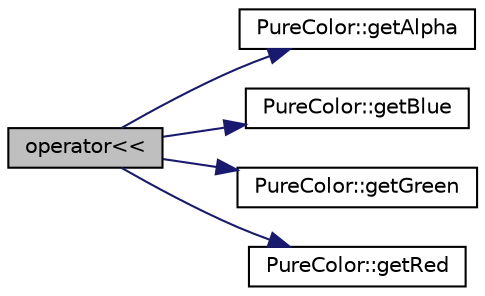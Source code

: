 digraph "operator&lt;&lt;"
{
 // LATEX_PDF_SIZE
  edge [fontname="Helvetica",fontsize="10",labelfontname="Helvetica",labelfontsize="10"];
  node [fontname="Helvetica",fontsize="10",shape=record];
  rankdir="LR";
  Node1 [label="operator\<\<",height=0.2,width=0.4,color="black", fillcolor="grey75", style="filled", fontcolor="black",tooltip="Write to stream operator."];
  Node1 -> Node2 [color="midnightblue",fontsize="10",style="solid",fontname="Helvetica"];
  Node2 [label="PureColor::getAlpha",height=0.2,width=0.4,color="black", fillcolor="white", style="filled",URL="$class_pure_color.html#a148fcb5182671c5f4c6240e28d44f92c",tooltip="Gets alpha component."];
  Node1 -> Node3 [color="midnightblue",fontsize="10",style="solid",fontname="Helvetica"];
  Node3 [label="PureColor::getBlue",height=0.2,width=0.4,color="black", fillcolor="white", style="filled",URL="$class_pure_color.html#a9193a213fc8bd16091fb415f7138cc47",tooltip="Gets blue component."];
  Node1 -> Node4 [color="midnightblue",fontsize="10",style="solid",fontname="Helvetica"];
  Node4 [label="PureColor::getGreen",height=0.2,width=0.4,color="black", fillcolor="white", style="filled",URL="$class_pure_color.html#aa959cebaa77e7054982fb713835090d9",tooltip="Gets green component."];
  Node1 -> Node5 [color="midnightblue",fontsize="10",style="solid",fontname="Helvetica"];
  Node5 [label="PureColor::getRed",height=0.2,width=0.4,color="black", fillcolor="white", style="filled",URL="$class_pure_color.html#ad6bf028ebc738488e1edc45081823e20",tooltip="Gets red component."];
}
